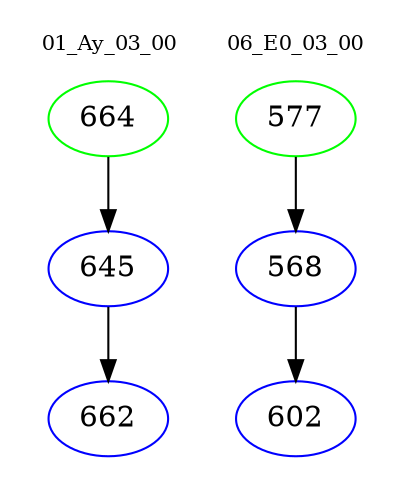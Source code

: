 digraph{
subgraph cluster_0 {
color = white
label = "01_Ay_03_00";
fontsize=10;
T0_664 [label="664", color="green"]
T0_664 -> T0_645 [color="black"]
T0_645 [label="645", color="blue"]
T0_645 -> T0_662 [color="black"]
T0_662 [label="662", color="blue"]
}
subgraph cluster_1 {
color = white
label = "06_E0_03_00";
fontsize=10;
T1_577 [label="577", color="green"]
T1_577 -> T1_568 [color="black"]
T1_568 [label="568", color="blue"]
T1_568 -> T1_602 [color="black"]
T1_602 [label="602", color="blue"]
}
}
